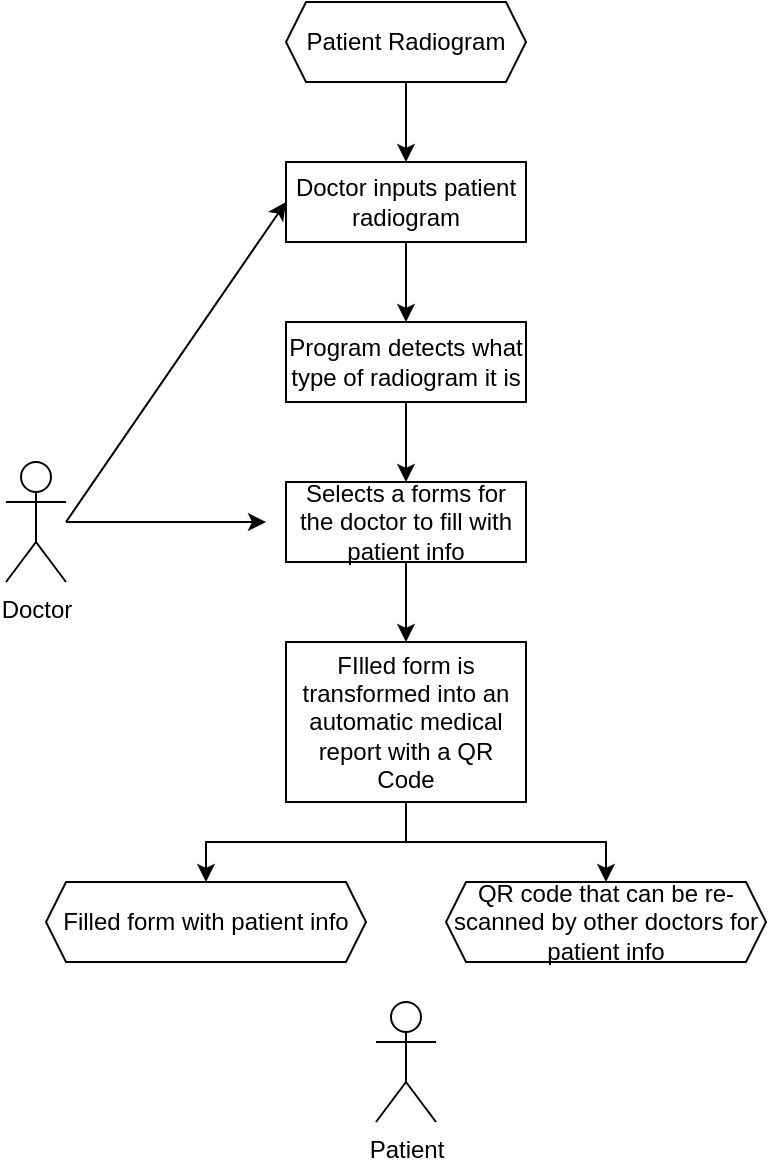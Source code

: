 <mxfile version="21.0.2" type="google"><diagram name="Page-1" id="PLve5xuy0WR6AVqThKVM"><mxGraphModel grid="1" page="1" gridSize="10" guides="1" tooltips="1" connect="1" arrows="1" fold="1" pageScale="1" pageWidth="850" pageHeight="1100" math="0" shadow="0"><root><mxCell id="0"/><mxCell id="1" parent="0"/><mxCell id="dXdKzfIFGRtI_F8yVTDh-21" value="" style="edgeStyle=orthogonalEdgeStyle;rounded=0;orthogonalLoop=1;jettySize=auto;html=1;" edge="1" parent="1" source="dXdKzfIFGRtI_F8yVTDh-4" target="dXdKzfIFGRtI_F8yVTDh-20"><mxGeometry relative="1" as="geometry"/></mxCell><mxCell id="dXdKzfIFGRtI_F8yVTDh-4" value="Program detects what type of radiogram it is" style="rounded=0;whiteSpace=wrap;html=1;fillColor=none;" vertex="1" parent="1"><mxGeometry x="320" y="360" width="120" height="40" as="geometry"/></mxCell><mxCell id="dXdKzfIFGRtI_F8yVTDh-7" value="Patient" style="shape=umlActor;verticalLabelPosition=bottom;verticalAlign=top;html=1;outlineConnect=0;" vertex="1" parent="1"><mxGeometry x="365" y="700" width="30" height="60" as="geometry"/></mxCell><mxCell id="dXdKzfIFGRtI_F8yVTDh-9" value="Doctor" style="shape=umlActor;verticalLabelPosition=bottom;verticalAlign=top;html=1;outlineConnect=0;" vertex="1" parent="1"><mxGeometry x="180" y="430" width="30" height="60" as="geometry"/></mxCell><mxCell id="dXdKzfIFGRtI_F8yVTDh-38" value="" style="edgeStyle=orthogonalEdgeStyle;rounded=0;orthogonalLoop=1;jettySize=auto;html=1;" edge="1" parent="1" source="dXdKzfIFGRtI_F8yVTDh-16" target="dXdKzfIFGRtI_F8yVTDh-36"><mxGeometry relative="1" as="geometry"/></mxCell><mxCell id="dXdKzfIFGRtI_F8yVTDh-16" value="Patient Radiogram" style="shape=hexagon;perimeter=hexagonPerimeter2;whiteSpace=wrap;html=1;fixedSize=1;size=10;fillColor=none;" vertex="1" parent="1"><mxGeometry x="320" y="200" width="120" height="40" as="geometry"/></mxCell><mxCell id="dXdKzfIFGRtI_F8yVTDh-24" value="" style="edgeStyle=orthogonalEdgeStyle;rounded=0;orthogonalLoop=1;jettySize=auto;html=1;" edge="1" parent="1" source="dXdKzfIFGRtI_F8yVTDh-20" target="dXdKzfIFGRtI_F8yVTDh-23"><mxGeometry relative="1" as="geometry"/></mxCell><mxCell id="dXdKzfIFGRtI_F8yVTDh-20" value="Selects a forms for the doctor to fill with patient info" style="rounded=0;whiteSpace=wrap;html=1;fillColor=none;" vertex="1" parent="1"><mxGeometry x="320" y="440" width="120" height="40" as="geometry"/></mxCell><mxCell id="dXdKzfIFGRtI_F8yVTDh-29" value="" style="edgeStyle=orthogonalEdgeStyle;rounded=0;orthogonalLoop=1;jettySize=auto;html=1;" edge="1" parent="1" source="dXdKzfIFGRtI_F8yVTDh-23" target="dXdKzfIFGRtI_F8yVTDh-28"><mxGeometry relative="1" as="geometry"/></mxCell><mxCell id="dXdKzfIFGRtI_F8yVTDh-31" value="" style="edgeStyle=orthogonalEdgeStyle;rounded=0;orthogonalLoop=1;jettySize=auto;html=1;entryX=0.5;entryY=0;entryDx=0;entryDy=0;" edge="1" parent="1" source="dXdKzfIFGRtI_F8yVTDh-23" target="dXdKzfIFGRtI_F8yVTDh-27"><mxGeometry relative="1" as="geometry"><mxPoint x="520" y="560" as="targetPoint"/></mxGeometry></mxCell><mxCell id="dXdKzfIFGRtI_F8yVTDh-23" value="FIlled form is transformed into an automatic medical report with a QR Code" style="rounded=0;whiteSpace=wrap;html=1;fillColor=none;" vertex="1" parent="1"><mxGeometry x="320" y="520" width="120" height="80" as="geometry"/></mxCell><mxCell id="dXdKzfIFGRtI_F8yVTDh-27" value="QR code that can be re-scanned by other doctors for patient info" style="shape=hexagon;perimeter=hexagonPerimeter2;whiteSpace=wrap;html=1;fixedSize=1;size=10;fillColor=none;" vertex="1" parent="1"><mxGeometry x="400" y="640" width="160" height="40" as="geometry"/></mxCell><mxCell id="dXdKzfIFGRtI_F8yVTDh-28" value="Filled form with patient info" style="shape=hexagon;perimeter=hexagonPerimeter2;whiteSpace=wrap;html=1;fixedSize=1;size=10;fillColor=none;" vertex="1" parent="1"><mxGeometry x="200" y="640" width="160" height="40" as="geometry"/></mxCell><mxCell id="dXdKzfIFGRtI_F8yVTDh-35" value="" style="endArrow=classic;html=1;rounded=0;" edge="1" parent="1" source="dXdKzfIFGRtI_F8yVTDh-9"><mxGeometry width="50" height="50" relative="1" as="geometry"><mxPoint x="240" y="500" as="sourcePoint"/><mxPoint x="310" y="460" as="targetPoint"/></mxGeometry></mxCell><mxCell id="dXdKzfIFGRtI_F8yVTDh-37" value="" style="edgeStyle=orthogonalEdgeStyle;rounded=0;orthogonalLoop=1;jettySize=auto;html=1;" edge="1" parent="1" source="dXdKzfIFGRtI_F8yVTDh-36" target="dXdKzfIFGRtI_F8yVTDh-4"><mxGeometry relative="1" as="geometry"/></mxCell><mxCell id="dXdKzfIFGRtI_F8yVTDh-36" value="Doctor inputs patient radiogram" style="rounded=0;whiteSpace=wrap;html=1;fillColor=none;" vertex="1" parent="1"><mxGeometry x="320" y="280" width="120" height="40" as="geometry"/></mxCell><mxCell id="dXdKzfIFGRtI_F8yVTDh-39" value="" style="endArrow=classic;html=1;rounded=0;entryX=0;entryY=0.5;entryDx=0;entryDy=0;" edge="1" parent="1" target="dXdKzfIFGRtI_F8yVTDh-36"><mxGeometry width="50" height="50" relative="1" as="geometry"><mxPoint x="210" y="460" as="sourcePoint"/><mxPoint x="370" y="450" as="targetPoint"/></mxGeometry></mxCell></root></mxGraphModel></diagram></mxfile>
